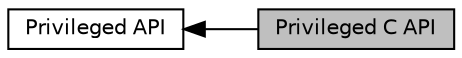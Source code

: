 digraph "Privileged C API"
{
  edge [fontname="Helvetica",fontsize="10",labelfontname="Helvetica",labelfontsize="10"];
  node [fontname="Helvetica",fontsize="10",shape=record];
  rankdir=LR;
  Node0 [label="Privileged C API",height=0.2,width=0.4,color="black", fillcolor="grey75", style="filled", fontcolor="black"];
  Node1 [label="Privileged API",height=0.2,width=0.4,color="black", fillcolor="white", style="filled",URL="$group__privilegedapi.html",tooltip="Defines an API for accessing configuration of the chain that can only be done by privileged accounts..."];
  Node1->Node0 [shape=plaintext, dir="back", style="solid"];
}
